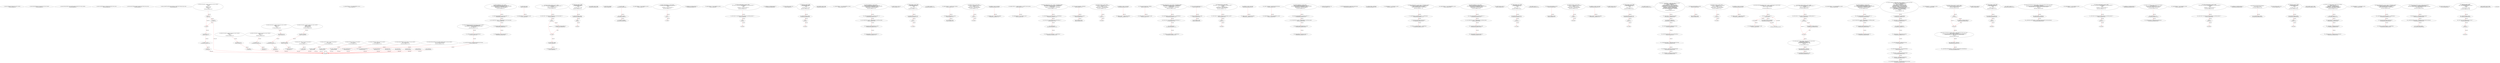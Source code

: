 digraph  {
13 [label="2_ function totalSupply() external view returns (uint256);\n13-function_definition-3-3", method="totalSupply()", type_label=function_definition];
21 [label="3_ function balanceOf(address who) external view returns (uint256);\n21-function_definition-4-4", method="balanceOf(address who)", type_label=function_definition];
33 [label="4_ function allowance(address owner, address spender) external view returns (uint256);\n33-function_definition-5-5", method="allowance(address owner,address spender)", type_label=function_definition];
49 [label="5_ function transfer(address to, uint256 value) external returns (bool);\n49-function_definition-6-6", method="transfer(address to,uint256 value)", type_label=function_definition];
64 [label="6_ function approve(address spender, uint256 value) external returns (bool);\n64-function_definition-7-7", method="approve(address spender,uint256 value)", type_label=function_definition];
79 [label="7_ function transferFrom(address from, address to, uint256 value) external returns (bool);\n79-function_definition-8-8", method="transferFrom(address from,address to,uint256 value)", type_label=function_definition];
129 [label="12_ function mul(uint256 a, uint256 b) internal pure returns (uint256) {\n    if (a == 0) {\n      return 0;\n    }\n    uint256 c = a * b;\n    assert(c / a == b);\n    return c;\n  }\n129-function_definition-13-20", method="mul(uint256 a,uint256 b)", type_label=function_definition];
146 [label="13_ if_a == 0\n146-if-14-16", method="mul(uint256 a,uint256 b)", type_label=if];
2595 [label="13_ end_if", method="mul(uint256 a,uint256 b)", type_label=end_if];
151 [label="14_ return 0;\n151-return-15-15", method="mul(uint256 a,uint256 b)", type_label=return];
153 [label="16_ uint256 c = a * b;\n153-new_variable-17-17", method="mul(uint256 a,uint256 b)", type_label=new_variable];
161 [label="17_ assert(c / a == b);\n161-expression_statement-18-18", method="mul(uint256 a,uint256 b)", type_label=expression_statement];
170 [label="18_ return c;\n170-return-19-19", method="mul(uint256 a,uint256 b)", type_label=return];
172 [label="20_ function div(uint256 a, uint256 b) internal pure returns (uint256) {\n    uint256 c = a / b;\n    return c;\n  }\n172-function_definition-21-24", method="div(uint256 a,uint256 b)", type_label=function_definition];
189 [label="21_ uint256 c = a / b;\n189-new_variable-22-22", method="div(uint256 a,uint256 b)", type_label=new_variable];
197 [label="22_ return c;\n197-return-23-23", method="div(uint256 a,uint256 b)", type_label=return];
199 [label="24_ function sub(uint256 a, uint256 b) internal pure returns (uint256) {\n    assert(b <= a);\n    return a - b;\n  }\n199-function_definition-25-28", method="sub(uint256 a,uint256 b)", type_label=function_definition];
216 [label="25_ assert(b <= a);\n216-expression_statement-26-26", method="sub(uint256 a,uint256 b)", type_label=expression_statement];
223 [label="26_ return a - b;\n223-return-27-27", method="sub(uint256 a,uint256 b)", type_label=return];
227 [label="28_ function add(uint256 a, uint256 b) internal pure returns (uint256) {\n    uint256 c = a + b;\n    assert(c >= a);\n    return c;\n  }\n227-function_definition-29-33", method="add(uint256 a,uint256 b)", type_label=function_definition];
244 [label="29_ uint256 c = a + b;\n244-new_variable-30-30", method="add(uint256 a,uint256 b)", type_label=new_variable];
252 [label="30_ assert(c >= a);\n252-expression_statement-31-31", method="add(uint256 a,uint256 b)", type_label=expression_statement];
259 [label="31_ return c;\n259-return-32-32", method="add(uint256 a,uint256 b)", type_label=return];
261 [label="33_ function ceil(uint256 a, uint256 m) internal pure returns (uint256) {\n    uint256 c = add(a,m);\n    uint256 d = sub(c,1);\n    return mul(div(d,m),m);\n  }\n261-function_definition-34-38", method="ceil(uint256 a,uint256 m)", type_label=function_definition];
278 [label="34_ uint256 c = add(a,m);\n278-new_variable-35-35", method="ceil(uint256 a,uint256 m)", type_label=new_variable];
289 [label="35_ uint256 d = sub(c,1);\n289-new_variable-36-36", method="ceil(uint256 a,uint256 m)", type_label=new_variable];
300 [label="36_ return mul(div(d,m),m);\n300-return-37-37", method="ceil(uint256 a,uint256 m)", type_label=return];
318 [label="40_ mapping(address => uint) redeemableEther_re_ent11;\n318-new_variable-41-41", method="", type_label=new_variable];
324 [label="41_ function claimReward_re_ent11() public {        \n        require(redeemableEther_re_ent11[msg.sender] > 0);\n        uint transferValue_re_ent11 = redeemableEther_re_ent11[msg.sender];\n        msg.sender.transfer(transferValue_re_ent11);    \n        redeemableEther_re_ent11[msg.sender] = 0;\n    }\n324-function_definition-42-47", method="claimReward_re_ent11()", type_label=function_definition];
328 [label="42_ require(redeemableEther_re_ent11[msg.sender] > 0);\n328-expression_statement-43-43", method="claimReward_re_ent11()", type_label=expression_statement];
339 [label="43_ uint transferValue_re_ent11 = redeemableEther_re_ent11[msg.sender];\n339-new_variable-44-44", method="claimReward_re_ent11()", type_label=new_variable];
349 [label="44_ msg.sender.transfer(transferValue_re_ent11);\n349-expression_statement-45-45", method="claimReward_re_ent11()", type_label=expression_statement];
358 [label="45_ redeemableEther_re_ent11[msg.sender] = 0;\n358-expression_statement-46-46", method="claimReward_re_ent11()", type_label=expression_statement];
366 [label="47_ string private _name;\n366-new_variable-48-48", method="", type_label=new_variable];
371 [label="48_ mapping(address => uint) balances_re_ent1;\n371-new_variable-49-49", method="", type_label=new_variable];
377 [label="49_ function withdraw_balances_re_ent1 () public {\n       (bool success,) =msg.sender.call.value(balances_re_ent1[msg.sender ])(\"\");\n       if (success)\n          balances_re_ent1[msg.sender] = 0;\n      }\n377-function_definition-50-54", method="withdraw_balances_re_ent1()", type_label=function_definition];
381 [label="50_ (bool success,) =msg.sender.call.value(balances_re_ent1[msg.sender ])(\"\");\n381-new_variable-51-51", method="withdraw_balances_re_ent1()", type_label=new_variable];
405 [label="51_ if\n405-if-52-53", method="withdraw_balances_re_ent1()", type_label=if];
2854 [label="51_ end_if", method="withdraw_balances_re_ent1()", type_label=end_if];
407 [label="52_ balances_re_ent1[msg.sender] = 0;\n407-expression_statement-53-53", method="withdraw_balances_re_ent1()", type_label=expression_statement];
415 [label="54_ string private _symbol;\n415-new_variable-55-55", method="", type_label=new_variable];
420 [label="55_ bool not_called_re_ent41 = true;\n420-new_variable-56-56", method="", type_label=new_variable];
426 [label="56_ function bug_re_ent41() public{\n        require(not_called_re_ent41);\n        if( ! (msg.sender.send(1 ether) ) ){\n            revert();\n        }\n        not_called_re_ent41 = false;\n    }\n426-function_definition-57-63", method="bug_re_ent41()", type_label=function_definition];
430 [label="57_ require(not_called_re_ent41);\n430-expression_statement-58-58", method="bug_re_ent41()", type_label=expression_statement];
435 [label="58_ if\n435-if-59-61", method="bug_re_ent41()", type_label=if];
2884 [label="58_ end_if", method="bug_re_ent41()", type_label=end_if];
450 [label="61_ not_called_re_ent41 = false;\n450-expression_statement-62-62", method="bug_re_ent41()", type_label=expression_statement];
455 [label="63_ uint8 private _decimals;\n455-new_variable-64-64", method="", type_label=new_variable];
474 [label="65_ _name = name;\n474-expression_statement-66-66", method="", type_label=expression_statement];
478 [label="66_ _symbol = symbol;\n478-expression_statement-67-67", method="", type_label=expression_statement];
482 [label="67_ _decimals = decimals;\n482-expression_statement-68-68", method="", type_label=expression_statement];
486 [label="69_ mapping(address => uint) userBalance_re_ent19;\n486-new_variable-70-70", method="", type_label=new_variable];
492 [label="70_ function withdrawBalance_re_ent19() public{\n        if( ! (msg.sender.send(userBalance_re_ent19[msg.sender]) ) ){\n            revert();\n        }\n        userBalance_re_ent19[msg.sender] = 0;\n    }\n492-function_definition-71-76", method="withdrawBalance_re_ent19()", type_label=function_definition];
496 [label="71_ if\n496-if-72-74", method="withdrawBalance_re_ent19()", type_label=if];
2945 [label="71_ end_if", method="withdrawBalance_re_ent19()", type_label=end_if];
514 [label="74_ userBalance_re_ent19[msg.sender] = 0;\n514-expression_statement-75-75", method="withdrawBalance_re_ent19()", type_label=expression_statement];
522 [label="76_ function name() public view returns(string memory) {\n    return _name;\n  }\n522-function_definition-77-79", method="name()", type_label=function_definition];
531 [label="77_ return _name;\n531-return-78-78", method="name()", type_label=return];
533 [label="79_ mapping(address => uint) userBalance_re_ent26;\n533-new_variable-80-80", method="", type_label=new_variable];
539 [label="80_ function withdrawBalance_re_ent26() public{\n        (bool success,)= msg.sender.call.value(userBalance_re_ent26[msg.sender])(\"\");\n        if( ! success ){\n            revert();\n        }\n        userBalance_re_ent26[msg.sender] = 0;\n    }\n539-function_definition-81-87", method="withdrawBalance_re_ent26()", type_label=function_definition];
543 [label="81_ (bool success,)= msg.sender.call.value(userBalance_re_ent26[msg.sender])(\"\");\n543-new_variable-82-82", method="withdrawBalance_re_ent26()", type_label=new_variable];
567 [label="82_ if\n567-if-83-85", method="withdrawBalance_re_ent26()", type_label=if];
3016 [label="82_ end_if", method="withdrawBalance_re_ent26()", type_label=end_if];
573 [label="85_ userBalance_re_ent26[msg.sender] = 0;\n573-expression_statement-86-86", method="withdrawBalance_re_ent26()", type_label=expression_statement];
581 [label="87_ function symbol() public view returns(string memory) {\n    return _symbol;\n  }\n581-function_definition-88-90", method="symbol()", type_label=function_definition];
590 [label="88_ return _symbol;\n590-return-89-89", method="symbol()", type_label=return];
592 [label="90_ bool not_called_re_ent20 = true;\n592-new_variable-91-91", method="", type_label=new_variable];
598 [label="91_ function bug_re_ent20() public{\n        require(not_called_re_ent20);\n        if( ! (msg.sender.send(1 ether) ) ){\n            revert();\n        }\n        not_called_re_ent20 = false;\n    }\n598-function_definition-92-98", method="bug_re_ent20()", type_label=function_definition];
602 [label="92_ require(not_called_re_ent20);\n602-expression_statement-93-93", method="bug_re_ent20()", type_label=expression_statement];
607 [label="93_ if\n607-if-94-96", method="bug_re_ent20()", type_label=if];
3056 [label="93_ end_if", method="bug_re_ent20()", type_label=end_if];
622 [label="96_ not_called_re_ent20 = false;\n622-expression_statement-97-97", method="bug_re_ent20()", type_label=expression_statement];
627 [label="98_ function decimals() public view returns(uint8) {\n    return _decimals;\n  }\n627-function_definition-99-101", method="decimals()", type_label=function_definition];
636 [label="99_ return _decimals;\n636-return-100-100", method="decimals()", type_label=return];
638 [label="101_ mapping(address => uint) redeemableEther_re_ent32;\n638-new_variable-102-102", method="", type_label=new_variable];
644 [label="102_ function claimReward_re_ent32() public {        \n        require(redeemableEther_re_ent32[msg.sender] > 0);\n        uint transferValue_re_ent32 = redeemableEther_re_ent32[msg.sender];\n        msg.sender.transfer(transferValue_re_ent32);    \n        redeemableEther_re_ent32[msg.sender] = 0;\n    }\n644-function_definition-103-108", method="claimReward_re_ent32()", type_label=function_definition];
648 [label="103_ require(redeemableEther_re_ent32[msg.sender] > 0);\n648-expression_statement-104-104", method="claimReward_re_ent32()", type_label=expression_statement];
659 [label="104_ uint transferValue_re_ent32 = redeemableEther_re_ent32[msg.sender];\n659-new_variable-105-105", method="claimReward_re_ent32()", type_label=new_variable];
669 [label="105_ msg.sender.transfer(transferValue_re_ent32);\n669-expression_statement-106-106", method="claimReward_re_ent32()", type_label=expression_statement];
678 [label="106_ redeemableEther_re_ent32[msg.sender] = 0;\n678-expression_statement-107-107", method="claimReward_re_ent32()", type_label=expression_statement];
697 [label="111_ uint256 counter_re_ent42 =0;\n697-new_variable-112-112", method="", type_label=new_variable];
702 [label="112_ function callme_re_ent42() public{\n        require(counter_re_ent42<=5);\n	if( ! (msg.sender.send(10 ether) ) ){\n            revert();\n        }\n        counter_re_ent42 += 1;\n    }\n702-function_definition-113-119", method="callme_re_ent42()", type_label=function_definition];
706 [label="113_ require(counter_re_ent42<=5);\n706-expression_statement-114-114", method="callme_re_ent42()", type_label=expression_statement];
713 [label="114_ if\n713-if-115-117", method="callme_re_ent42()", type_label=if];
3162 [label="114_ end_if", method="callme_re_ent42()", type_label=end_if];
728 [label="117_ counter_re_ent42 += 1;\n728-expression_statement-118-118", method="callme_re_ent42()", type_label=expression_statement];
732 [label="119_ mapping (address => uint256) private _balances;\n732-new_variable-120-120", method="", type_label=new_variable];
739 [label="120_ address payable lastPlayer_re_ent2;\n739-new_variable-121-121", method="", type_label=new_variable];
743 [label="121_ uint jackpot_re_ent2;\n743-new_variable-122-122", method="", type_label=new_variable];
747 [label="122_ function buyTicket_re_ent2() public{\n	    if (!(lastPlayer_re_ent2.send(jackpot_re_ent2)))\n        revert();\n      lastPlayer_re_ent2 = msg.sender;\n      jackpot_re_ent2    = address(this).balance;\n    }\n747-function_definition-123-128", method="buyTicket_re_ent2()", type_label=function_definition];
751 [label="123_ if\n751-if-124-125", method="buyTicket_re_ent2()", type_label=if];
3200 [label="123_ end_if", method="buyTicket_re_ent2()", type_label=end_if];
762 [label="125_ lastPlayer_re_ent2 = msg.sender;\n762-expression_statement-126-126", method="buyTicket_re_ent2()", type_label=expression_statement];
768 [label="126_ jackpot_re_ent2    = address(this).balance;\n768-expression_statement-127-127", method="buyTicket_re_ent2()", type_label=expression_statement];
776 [label="128_ mapping (address => mapping (address => uint256)) private _allowed;\n776-new_variable-129-129", method="", type_label=new_variable];
785 [label="129_ mapping(address => uint) balances_re_ent17;\n785-new_variable-130-130", method="", type_label=new_variable];
791 [label="130_ function withdrawFunds_re_ent17 (uint256 _weiToWithdraw) public {\n        require(balances_re_ent17[msg.sender] >= _weiToWithdraw);\n        (bool success,)=msg.sender.call.value(_weiToWithdraw)(\"\");\n        require(success);   \n        balances_re_ent17[msg.sender] -= _weiToWithdraw;\n    }\n791-function_definition-131-136", method="withdrawFunds_re_ent17(uint256 _weiToWithdraw)", type_label=function_definition];
799 [label="131_ require(balances_re_ent17[msg.sender] >= _weiToWithdraw);\n799-expression_statement-132-132", method="withdrawFunds_re_ent17(uint256 _weiToWithdraw)", type_label=expression_statement];
810 [label="132_ (bool success,)=msg.sender.call.value(_weiToWithdraw)(\"\");\n810-new_variable-133-133", method="withdrawFunds_re_ent17(uint256 _weiToWithdraw)", type_label=new_variable];
830 [label="133_ require(success);\n830-expression_statement-134-134", method="withdrawFunds_re_ent17(uint256 _weiToWithdraw)", type_label=expression_statement];
835 [label="134_ balances_re_ent17[msg.sender] -= _weiToWithdraw;\n835-expression_statement-135-135", method="withdrawFunds_re_ent17(uint256 _weiToWithdraw)", type_label=expression_statement];
843 [label="136_ string constant tokenName = \"BIGBOMB\";\n843-new_variable-137-137", method="", type_label=new_variable];
849 [label="137_ address payable lastPlayer_re_ent37;\n849-new_variable-138-138", method="", type_label=new_variable];
853 [label="138_ uint jackpot_re_ent37;\n853-new_variable-139-139", method="", type_label=new_variable];
857 [label="139_ function buyTicket_re_ent37() public{\n	    if (!(lastPlayer_re_ent37.send(jackpot_re_ent37)))\n        revert();\n      lastPlayer_re_ent37 = msg.sender;\n      jackpot_re_ent37    = address(this).balance;\n    }\n857-function_definition-140-145", method="buyTicket_re_ent37()", type_label=function_definition];
861 [label="140_ if\n861-if-141-142", method="buyTicket_re_ent37()", type_label=if];
3310 [label="140_ end_if", method="buyTicket_re_ent37()", type_label=end_if];
872 [label="142_ lastPlayer_re_ent37 = msg.sender;\n872-expression_statement-143-143", method="buyTicket_re_ent37()", type_label=expression_statement];
878 [label="143_ jackpot_re_ent37    = address(this).balance;\n878-expression_statement-144-144", method="buyTicket_re_ent37()", type_label=expression_statement];
886 [label="145_ string constant tokenSymbol = \"BBOMB\";\n886-new_variable-146-146", method="", type_label=new_variable];
892 [label="146_ mapping(address => uint) balances_re_ent3;\n892-new_variable-147-147", method="", type_label=new_variable];
898 [label="147_ function withdrawFunds_re_ent3 (uint256 _weiToWithdraw) public {\n        require(balances_re_ent3[msg.sender] >= _weiToWithdraw);\n	(bool success,)= msg.sender.call.value(_weiToWithdraw)(\"\");\n        require(success);   \n        balances_re_ent3[msg.sender] -= _weiToWithdraw;\n    }\n898-function_definition-148-153", method="withdrawFunds_re_ent3(uint256 _weiToWithdraw)", type_label=function_definition];
906 [label="148_ require(balances_re_ent3[msg.sender] >= _weiToWithdraw);\n906-expression_statement-149-149", method="withdrawFunds_re_ent3(uint256 _weiToWithdraw)", type_label=expression_statement];
917 [label="149_ (bool success,)= msg.sender.call.value(_weiToWithdraw)(\"\");\n917-new_variable-150-150", method="withdrawFunds_re_ent3(uint256 _weiToWithdraw)", type_label=new_variable];
937 [label="150_ require(success);\n937-expression_statement-151-151", method="withdrawFunds_re_ent3(uint256 _weiToWithdraw)", type_label=expression_statement];
942 [label="151_ balances_re_ent3[msg.sender] -= _weiToWithdraw;\n942-expression_statement-152-152", method="withdrawFunds_re_ent3(uint256 _weiToWithdraw)", type_label=expression_statement];
950 [label="153_ uint8  constant tokenDecimals = 18;\n950-new_variable-154-154", method="", type_label=new_variable];
955 [label="154_ address payable lastPlayer_re_ent9;\n955-new_variable-155-155", method="", type_label=new_variable];
959 [label="155_ uint jackpot_re_ent9;\n959-new_variable-156-156", method="", type_label=new_variable];
963 [label="156_ function buyTicket_re_ent9() public{\n	    (bool success,) = lastPlayer_re_ent9.call.value(jackpot_re_ent9)(\"\");\n	    if (!success)\n	        revert();\n      lastPlayer_re_ent9 = msg.sender;\n      jackpot_re_ent9    = address(this).balance;\n    }\n963-function_definition-157-163", method="buyTicket_re_ent9()", type_label=function_definition];
967 [label="157_ (bool success,) = lastPlayer_re_ent9.call.value(jackpot_re_ent9)(\"\");\n967-new_variable-158-158", method="buyTicket_re_ent9()", type_label=new_variable];
985 [label="158_ if\n985-if-159-160", method="buyTicket_re_ent9()", type_label=if];
3434 [label="158_ end_if", method="buyTicket_re_ent9()", type_label=end_if];
990 [label="160_ lastPlayer_re_ent9 = msg.sender;\n990-expression_statement-161-161", method="buyTicket_re_ent9()", type_label=expression_statement];
996 [label="161_ jackpot_re_ent9    = address(this).balance;\n996-expression_statement-162-162", method="buyTicket_re_ent9()", type_label=expression_statement];
1004 [label="163_ uint256 _totalSupply = 800000000000000000000000;\n1004-new_variable-164-164", method="", type_label=new_variable];
1009 [label="164_ mapping(address => uint) redeemableEther_re_ent25;\n1009-new_variable-165-165", method="", type_label=new_variable];
1015 [label="165_ function claimReward_re_ent25() public {        \n        require(redeemableEther_re_ent25[msg.sender] > 0);\n        uint transferValue_re_ent25 = redeemableEther_re_ent25[msg.sender];\n        msg.sender.transfer(transferValue_re_ent25);    \n        redeemableEther_re_ent25[msg.sender] = 0;\n    }\n1015-function_definition-166-171", method="claimReward_re_ent25()", type_label=function_definition];
1019 [label="166_ require(redeemableEther_re_ent25[msg.sender] > 0);\n1019-expression_statement-167-167", method="claimReward_re_ent25()", type_label=expression_statement];
1030 [label="167_ uint transferValue_re_ent25 = redeemableEther_re_ent25[msg.sender];\n1030-new_variable-168-168", method="claimReward_re_ent25()", type_label=new_variable];
1040 [label="168_ msg.sender.transfer(transferValue_re_ent25);\n1040-expression_statement-169-169", method="claimReward_re_ent25()", type_label=expression_statement];
1049 [label="169_ redeemableEther_re_ent25[msg.sender] = 0;\n1049-expression_statement-170-170", method="claimReward_re_ent25()", type_label=expression_statement];
1057 [label="171_ uint256 public basePercent = 100;\n1057-new_variable-172-172", method="", type_label=new_variable];
1064 [label="172_ ERC20Detailed(tokenName, tokenSymbol, tokenDecimals)\n1064-expression_statement-173-173", method="", type_label=expression_statement];
1073 [label="173_ _mint(msg.sender, _totalSupply);\n1073-expression_statement-174-174", method="", type_label=expression_statement];
1082 [label="175_ mapping(address => uint) balances_re_ent38;\n1082-new_variable-176-176", method="", type_label=new_variable];
1088 [label="176_ function withdrawFunds_re_ent38 (uint256 _weiToWithdraw) public {\n        require(balances_re_ent38[msg.sender] >= _weiToWithdraw);\n        require(msg.sender.send(_weiToWithdraw));   \n        balances_re_ent38[msg.sender] -= _weiToWithdraw;\n    }\n1088-function_definition-177-181", method="withdrawFunds_re_ent38(uint256 _weiToWithdraw)", type_label=function_definition];
1096 [label="177_ require(balances_re_ent38[msg.sender] >= _weiToWithdraw);\n1096-expression_statement-178-178", method="withdrawFunds_re_ent38(uint256 _weiToWithdraw)", type_label=expression_statement];
1107 [label="178_ require(msg.sender.send(_weiToWithdraw));\n1107-expression_statement-179-179", method="withdrawFunds_re_ent38(uint256 _weiToWithdraw)", type_label=expression_statement];
1119 [label="179_ balances_re_ent38[msg.sender] -= _weiToWithdraw;\n1119-expression_statement-180-180", method="withdrawFunds_re_ent38(uint256 _weiToWithdraw)", type_label=expression_statement];
1127 [label="181_ function totalSupply() public view returns (uint256) {\n    return _totalSupply;\n  }\n1127-function_definition-182-184", method="totalSupply()", type_label=function_definition];
1136 [label="182_ return _totalSupply;\n1136-return-183-183", method="totalSupply()", type_label=return];
1138 [label="184_ mapping(address => uint) redeemableEther_re_ent4;\n1138-new_variable-185-185", method="", type_label=new_variable];
1144 [label="185_ function claimReward_re_ent4() public {        \n        require(redeemableEther_re_ent4[msg.sender] > 0);\n        uint transferValue_re_ent4 = redeemableEther_re_ent4[msg.sender];\n        msg.sender.transfer(transferValue_re_ent4);    \n        redeemableEther_re_ent4[msg.sender] = 0;\n    }\n1144-function_definition-186-191", method="claimReward_re_ent4()", type_label=function_definition];
1148 [label="186_ require(redeemableEther_re_ent4[msg.sender] > 0);\n1148-expression_statement-187-187", method="claimReward_re_ent4()", type_label=expression_statement];
1159 [label="187_ uint transferValue_re_ent4 = redeemableEther_re_ent4[msg.sender];\n1159-new_variable-188-188", method="claimReward_re_ent4()", type_label=new_variable];
1169 [label="188_ msg.sender.transfer(transferValue_re_ent4);\n1169-expression_statement-189-189", method="claimReward_re_ent4()", type_label=expression_statement];
1178 [label="189_ redeemableEther_re_ent4[msg.sender] = 0;\n1178-expression_statement-190-190", method="claimReward_re_ent4()", type_label=expression_statement];
1186 [label="191_ function balanceOf(address owner) public view returns (uint256) {\n    return _balances[owner];\n  }\n1186-function_definition-192-194", method="balanceOf(address owner)", type_label=function_definition];
1199 [label="192_ return _balances[owner];\n1199-return-193-193", method="balanceOf(address owner)", type_label=return];
1203 [label="194_ uint256 counter_re_ent7 =0;\n1203-new_variable-195-195", method="", type_label=new_variable];
1208 [label="195_ function callme_re_ent7() public{\n        require(counter_re_ent7<=5);\n	if( ! (msg.sender.send(10 ether) ) ){\n            revert();\n        }\n        counter_re_ent7 += 1;\n    }\n1208-function_definition-196-202", method="callme_re_ent7()", type_label=function_definition];
1212 [label="196_ require(counter_re_ent7<=5);\n1212-expression_statement-197-197", method="callme_re_ent7()", type_label=expression_statement];
1219 [label="197_ if\n1219-if-198-200", method="callme_re_ent7()", type_label=if];
3668 [label="197_ end_if", method="callme_re_ent7()", type_label=end_if];
1234 [label="200_ counter_re_ent7 += 1;\n1234-expression_statement-201-201", method="callme_re_ent7()", type_label=expression_statement];
1238 [label="202_ function allowance(address owner, address spender) public view returns (uint256) {\n    return _allowed[owner][spender];\n  }\n1238-function_definition-203-205", method="allowance(address owner,address spender)", type_label=function_definition];
1255 [label="203_ return _allowed[owner][spender];\n1255-return-204-204", method="allowance(address owner,address spender)", type_label=return];
1261 [label="205_ address payable lastPlayer_re_ent23;\n1261-new_variable-206-206", method="", type_label=new_variable];
1265 [label="206_ uint jackpot_re_ent23;\n1265-new_variable-207-207", method="", type_label=new_variable];
1269 [label="207_ function buyTicket_re_ent23() public{\n	    if (!(lastPlayer_re_ent23.send(jackpot_re_ent23)))\n        revert();\n      lastPlayer_re_ent23 = msg.sender;\n      jackpot_re_ent23    = address(this).balance;\n    }\n1269-function_definition-208-213", method="buyTicket_re_ent23()", type_label=function_definition];
1273 [label="208_ if\n1273-if-209-210", method="buyTicket_re_ent23()", type_label=if];
3722 [label="208_ end_if", method="buyTicket_re_ent23()", type_label=end_if];
1284 [label="210_ lastPlayer_re_ent23 = msg.sender;\n1284-expression_statement-211-211", method="buyTicket_re_ent23()", type_label=expression_statement];
1290 [label="211_ jackpot_re_ent23    = address(this).balance;\n1290-expression_statement-212-212", method="buyTicket_re_ent23()", type_label=expression_statement];
1298 [label="213_ function findfourPercent(uint256 value) public view returns (uint256)  {\n    uint256 roundValue = value.ceil(basePercent);\n    uint256 fourPercent = roundValue.mul(basePercent).div(2500);\n    return fourPercent;\n  }\n1298-function_definition-214-218", method="findfourPercent(uint256 value)", type_label=function_definition];
1311 [label="214_ uint256 roundValue = value.ceil(basePercent);\n1311-new_variable-215-215", method="findfourPercent(uint256 value)", type_label=new_variable];
1322 [label="215_ uint256 fourPercent = roundValue.mul(basePercent).div(2500);\n1322-new_variable-216-216", method="findfourPercent(uint256 value)", type_label=new_variable];
1338 [label="216_ return fourPercent;\n1338-return-217-217", method="findfourPercent(uint256 value)", type_label=return];
1340 [label="218_ uint256 counter_re_ent14 =0;\n1340-new_variable-219-219", method="", type_label=new_variable];
1345 [label="219_ function callme_re_ent14() public{\n        require(counter_re_ent14<=5);\n	if( ! (msg.sender.send(10 ether) ) ){\n            revert();\n        }\n        counter_re_ent14 += 1;\n    }\n1345-function_definition-220-226", method="callme_re_ent14()", type_label=function_definition];
1349 [label="220_ require(counter_re_ent14<=5);\n1349-expression_statement-221-221", method="callme_re_ent14()", type_label=expression_statement];
1356 [label="221_ if\n1356-if-222-224", method="callme_re_ent14()", type_label=if];
3805 [label="221_ end_if", method="callme_re_ent14()", type_label=end_if];
1371 [label="224_ counter_re_ent14 += 1;\n1371-expression_statement-225-225", method="callme_re_ent14()", type_label=expression_statement];
1375 [label="226_ function transfer(address to, uint256 value) public returns (bool) {\n    require(value <= _balances[msg.sender]);\n    require(to != address(0));\n    uint256 tokensToBurn = findfourPercent(value);\n    uint256 tokensToTransfer = value.sub(tokensToBurn);\n    _balances[msg.sender] = _balances[msg.sender].sub(value);\n    _balances[to] = _balances[to].add(tokensToTransfer);\n    _totalSupply = _totalSupply.sub(tokensToBurn);\n    emit Transfer(msg.sender, to, tokensToTransfer);\n    emit Transfer(msg.sender, address(0), tokensToBurn);\n    return true;\n  }\n1375-function_definition-227-238", method="transfer(address to,uint256 value)", type_label=function_definition];
1391 [label="227_ require(value <= _balances[msg.sender]);\n1391-expression_statement-228-228", method="transfer(address to,uint256 value)", type_label=expression_statement];
1402 [label="228_ require(to != address(0));\n1402-expression_statement-229-229", method="transfer(address to,uint256 value)", type_label=expression_statement];
1411 [label="229_ uint256 tokensToBurn = findfourPercent(value);\n1411-new_variable-230-230", method="transfer(address to,uint256 value)", type_label=new_variable];
1420 [label="230_ uint256 tokensToTransfer = value.sub(tokensToBurn);\n1420-new_variable-231-231", method="transfer(address to,uint256 value)", type_label=new_variable];
1431 [label="231_ _balances[msg.sender] = _balances[msg.sender].sub(value);\n1431-expression_statement-232-232", method="transfer(address to,uint256 value)", type_label=expression_statement];
1448 [label="232_ _balances[to] = _balances[to].add(tokensToTransfer);\n1448-expression_statement-233-233", method="transfer(address to,uint256 value)", type_label=expression_statement];
1461 [label="233_ _totalSupply = _totalSupply.sub(tokensToBurn);\n1461-expression_statement-234-234", method="transfer(address to,uint256 value)", type_label=expression_statement];
1492 [label="236_ return true;\n1492-return-237-237", method="transfer(address to,uint256 value)", type_label=return];
1495 [label="238_ address payable lastPlayer_re_ent30;\n1495-new_variable-239-239", method="", type_label=new_variable];
1499 [label="239_ uint jackpot_re_ent30;\n1499-new_variable-240-240", method="", type_label=new_variable];
1503 [label="240_ function buyTicket_re_ent30() public{\n	    if (!(lastPlayer_re_ent30.send(jackpot_re_ent30)))\n        revert();\n      lastPlayer_re_ent30 = msg.sender;\n      jackpot_re_ent30    = address(this).balance;\n    }\n1503-function_definition-241-246", method="buyTicket_re_ent30()", type_label=function_definition];
1507 [label="241_ if\n1507-if-242-243", method="buyTicket_re_ent30()", type_label=if];
3956 [label="241_ end_if", method="buyTicket_re_ent30()", type_label=end_if];
1518 [label="243_ lastPlayer_re_ent30 = msg.sender;\n1518-expression_statement-244-244", method="buyTicket_re_ent30()", type_label=expression_statement];
1524 [label="244_ jackpot_re_ent30    = address(this).balance;\n1524-expression_statement-245-245", method="buyTicket_re_ent30()", type_label=expression_statement];
1532 [label="246_ function multiTransfer(address[] memory receivers, uint256[] memory amounts) public {\n    for (uint256 i = 0; i < receivers.length; i++) {\n      transfer(receivers[i], amounts[i]);\n    }\n  }\n1532-function_definition-247-251", method="multiTransfer(address[] memory receivers,uint256[] memory amounts)", type_label=function_definition];
1546 [label="247_ for(i < receivers.length;;i++)\n1546-for-248-250", method="multiTransfer(address[] memory receivers,uint256[] memory amounts)", type_label=for];
3995 [label="247_ end_loop", method="multiTransfer(address[] memory receivers,uint256[] memory amounts)", type_label=end_loop];
1559 [label="247_ i++\n1559-expression_statement-248-248", method="multiTransfer(address[] memory receivers,uint256[] memory amounts)", type_label=expression_statement];
1562 [label="248_ transfer(receivers[i], amounts[i]);\n1562-expression_statement-249-249", method="multiTransfer(address[] memory receivers,uint256[] memory amounts)", type_label=expression_statement];
1573 [label="251_ mapping(address => uint) balances_re_ent8;\n1573-new_variable-252-252", method="", type_label=new_variable];
1579 [label="252_ function withdraw_balances_re_ent8 () public {\n       (bool success,) = msg.sender.call.value(balances_re_ent8[msg.sender ])(\"\");\n       if (success)\n          balances_re_ent8[msg.sender] = 0;\n      }\n1579-function_definition-253-257", method="withdraw_balances_re_ent8()", type_label=function_definition];
1583 [label="253_ (bool success,) = msg.sender.call.value(balances_re_ent8[msg.sender ])(\"\");\n1583-new_variable-254-254", method="withdraw_balances_re_ent8()", type_label=new_variable];
1607 [label="254_ if\n1607-if-255-256", method="withdraw_balances_re_ent8()", type_label=if];
4056 [label="254_ end_if", method="withdraw_balances_re_ent8()", type_label=end_if];
1609 [label="255_ balances_re_ent8[msg.sender] = 0;\n1609-expression_statement-256-256", method="withdraw_balances_re_ent8()", type_label=expression_statement];
1617 [label="257_ function approve(address spender, uint256 value) public returns (bool) {\n    require(spender != address(0));\n    _allowed[msg.sender][spender] = value;\n    emit Approval(msg.sender, spender, value);\n    return true;\n  }\n1617-function_definition-258-263", method="approve(address spender,uint256 value)", type_label=function_definition];
1633 [label="258_ require(spender != address(0));\n1633-expression_statement-259-259", method="approve(address spender,uint256 value)", type_label=expression_statement];
1642 [label="259_ _allowed[msg.sender][spender] = value;\n1642-expression_statement-260-260", method="approve(address spender,uint256 value)", type_label=expression_statement];
1662 [label="261_ return true;\n1662-return-262-262", method="approve(address spender,uint256 value)", type_label=return];
1665 [label="263_ mapping(address => uint) redeemableEther_re_ent39;\n1665-new_variable-264-264", method="", type_label=new_variable];
1671 [label="264_ function claimReward_re_ent39() public {        \n        require(redeemableEther_re_ent39[msg.sender] > 0);\n        uint transferValue_re_ent39 = redeemableEther_re_ent39[msg.sender];\n        msg.sender.transfer(transferValue_re_ent39);    \n        redeemableEther_re_ent39[msg.sender] = 0;\n    }\n1671-function_definition-265-270", method="claimReward_re_ent39()", type_label=function_definition];
1675 [label="265_ require(redeemableEther_re_ent39[msg.sender] > 0);\n1675-expression_statement-266-266", method="claimReward_re_ent39()", type_label=expression_statement];
1686 [label="266_ uint transferValue_re_ent39 = redeemableEther_re_ent39[msg.sender];\n1686-new_variable-267-267", method="claimReward_re_ent39()", type_label=new_variable];
1696 [label="267_ msg.sender.transfer(transferValue_re_ent39);\n1696-expression_statement-268-268", method="claimReward_re_ent39()", type_label=expression_statement];
1705 [label="268_ redeemableEther_re_ent39[msg.sender] = 0;\n1705-expression_statement-269-269", method="claimReward_re_ent39()", type_label=expression_statement];
1713 [label="270_ function transferFrom(address from, address to, uint256 value) public returns (bool) {\n    require(value <= _balances[from]);\n    require(value <= _allowed[from][msg.sender]);\n    require(to != address(0));\n    _balances[from] = _balances[from].sub(value);\n    uint256 tokensToBurn = findfourPercent(value);\n    uint256 tokensToTransfer = value.sub(tokensToBurn);\n    _balances[to] = _balances[to].add(tokensToTransfer);\n    _totalSupply = _totalSupply.sub(tokensToBurn);\n    _allowed[from][msg.sender] = _allowed[from][msg.sender].sub(value);\n    emit Transfer(from, to, tokensToTransfer);\n    emit Transfer(from, address(0), tokensToBurn);\n    return true;\n  }\n1713-function_definition-271-284", method="transferFrom(address from,address to,uint256 value)", type_label=function_definition];
1733 [label="271_ require(value <= _balances[from]);\n1733-expression_statement-272-272", method="transferFrom(address from,address to,uint256 value)", type_label=expression_statement];
1742 [label="272_ require(value <= _allowed[from][msg.sender]);\n1742-expression_statement-273-273", method="transferFrom(address from,address to,uint256 value)", type_label=expression_statement];
1755 [label="273_ require(to != address(0));\n1755-expression_statement-274-274", method="transferFrom(address from,address to,uint256 value)", type_label=expression_statement];
1764 [label="274_ _balances[from] = _balances[from].sub(value);\n1764-expression_statement-275-275", method="transferFrom(address from,address to,uint256 value)", type_label=expression_statement];
1777 [label="275_ uint256 tokensToBurn = findfourPercent(value);\n1777-new_variable-276-276", method="transferFrom(address from,address to,uint256 value)", type_label=new_variable];
1786 [label="276_ uint256 tokensToTransfer = value.sub(tokensToBurn);\n1786-new_variable-277-277", method="transferFrom(address from,address to,uint256 value)", type_label=new_variable];
1797 [label="277_ _balances[to] = _balances[to].add(tokensToTransfer);\n1797-expression_statement-278-278", method="transferFrom(address from,address to,uint256 value)", type_label=expression_statement];
1810 [label="278_ _totalSupply = _totalSupply.sub(tokensToBurn);\n1810-expression_statement-279-279", method="transferFrom(address from,address to,uint256 value)", type_label=expression_statement];
1819 [label="279_ _allowed[from][msg.sender] = _allowed[from][msg.sender].sub(value);\n1819-expression_statement-280-280", method="transferFrom(address from,address to,uint256 value)", type_label=expression_statement];
1858 [label="282_ return true;\n1858-return-283-283", method="transferFrom(address from,address to,uint256 value)", type_label=return];
1861 [label="284_ mapping(address => uint) balances_re_ent36;\n1861-new_variable-285-285", method="", type_label=new_variable];
1867 [label="285_ function withdraw_balances_re_ent36 () public {\n       if (msg.sender.send(balances_re_ent36[msg.sender ]))\n          balances_re_ent36[msg.sender] = 0;\n      }\n1867-function_definition-286-289", method="withdraw_balances_re_ent36()", type_label=function_definition];
1871 [label="286_ if\n1871-if-287-288", method="withdraw_balances_re_ent36()", type_label=if];
4320 [label="286_ end_if", method="withdraw_balances_re_ent36()", type_label=end_if];
1884 [label="287_ balances_re_ent36[msg.sender] = 0;\n1884-expression_statement-288-288", method="withdraw_balances_re_ent36()", type_label=expression_statement];
1892 [label="289_ function increaseAllowance(address spender, uint256 addedValue) public returns (bool) {\n    require(spender != address(0));\n    _allowed[msg.sender][spender] = (_allowed[msg.sender][spender].add(addedValue));\n    emit Approval(msg.sender, spender, _allowed[msg.sender][spender]);\n    return true;\n  }\n1892-function_definition-290-295", method="increaseAllowance(address spender,uint256 addedValue)", type_label=function_definition];
1908 [label="290_ require(spender != address(0));\n1908-expression_statement-291-291", method="increaseAllowance(address spender,uint256 addedValue)", type_label=expression_statement];
1917 [label="291_ _allowed[msg.sender][spender] = (_allowed[msg.sender][spender].add(addedValue));\n1917-expression_statement-292-292", method="increaseAllowance(address spender,uint256 addedValue)", type_label=expression_statement];
1955 [label="293_ return true;\n1955-return-294-294", method="increaseAllowance(address spender,uint256 addedValue)", type_label=return];
1958 [label="295_ uint256 counter_re_ent35 =0;\n1958-new_variable-296-296", method="", type_label=new_variable];
1963 [label="296_ function callme_re_ent35() public{\n        require(counter_re_ent35<=5);\n	if( ! (msg.sender.send(10 ether) ) ){\n            revert();\n        }\n        counter_re_ent35 += 1;\n    }\n1963-function_definition-297-303", method="callme_re_ent35()", type_label=function_definition];
1967 [label="297_ require(counter_re_ent35<=5);\n1967-expression_statement-298-298", method="callme_re_ent35()", type_label=expression_statement];
1974 [label="298_ if\n1974-if-299-301", method="callme_re_ent35()", type_label=if];
4423 [label="298_ end_if", method="callme_re_ent35()", type_label=end_if];
1989 [label="301_ counter_re_ent35 += 1;\n1989-expression_statement-302-302", method="callme_re_ent35()", type_label=expression_statement];
1993 [label="303_ function decreaseAllowance(address spender, uint256 subtractedValue) public returns (bool) {\n    require(spender != address(0));\n    _allowed[msg.sender][spender] = (_allowed[msg.sender][spender].sub(subtractedValue));\n    emit Approval(msg.sender, spender, _allowed[msg.sender][spender]);\n    return true;\n  }\n1993-function_definition-304-309", method="decreaseAllowance(address spender,uint256 subtractedValue)", type_label=function_definition];
2009 [label="304_ require(spender != address(0));\n2009-expression_statement-305-305", method="decreaseAllowance(address spender,uint256 subtractedValue)", type_label=expression_statement];
2018 [label="305_ _allowed[msg.sender][spender] = (_allowed[msg.sender][spender].sub(subtractedValue));\n2018-expression_statement-306-306", method="decreaseAllowance(address spender,uint256 subtractedValue)", type_label=expression_statement];
2056 [label="307_ return true;\n2056-return-308-308", method="decreaseAllowance(address spender,uint256 subtractedValue)", type_label=return];
2059 [label="309_ mapping(address => uint) userBalance_re_ent40;\n2059-new_variable-310-310", method="", type_label=new_variable];
2065 [label="310_ function withdrawBalance_re_ent40() public{\n        (bool success,)=msg.sender.call.value(userBalance_re_ent40[msg.sender])(\"\");\n        if( ! success ){\n            revert();\n        }\n        userBalance_re_ent40[msg.sender] = 0;\n    }\n2065-function_definition-311-317", method="withdrawBalance_re_ent40()", type_label=function_definition];
2069 [label="311_ (bool success,)=msg.sender.call.value(userBalance_re_ent40[msg.sender])(\"\");\n2069-new_variable-312-312", method="withdrawBalance_re_ent40()", type_label=new_variable];
2093 [label="312_ if\n2093-if-313-315", method="withdrawBalance_re_ent40()", type_label=if];
4542 [label="312_ end_if", method="withdrawBalance_re_ent40()", type_label=end_if];
2099 [label="315_ userBalance_re_ent40[msg.sender] = 0;\n2099-expression_statement-316-316", method="withdrawBalance_re_ent40()", type_label=expression_statement];
2107 [label="317_ function _mint(address account, uint256 amount) internal {\n    require(amount != 0);\n    _balances[account] = _balances[account].add(amount);\n    emit Transfer(address(0), account, amount);\n  }\n2107-function_definition-318-322", method="_mint(address account,uint256 amount)", type_label=function_definition];
2119 [label="318_ require(amount != 0);\n2119-expression_statement-319-319", method="_mint(address account,uint256 amount)", type_label=expression_statement];
2126 [label="319_ _balances[account] = _balances[account].add(amount);\n2126-expression_statement-320-320", method="_mint(address account,uint256 amount)", type_label=expression_statement];
2149 [label="322_ mapping(address => uint) userBalance_re_ent33;\n2149-new_variable-323-323", method="", type_label=new_variable];
2155 [label="323_ function withdrawBalance_re_ent33() public{\n        (bool success,)= msg.sender.call.value(userBalance_re_ent33[msg.sender])(\"\");\n        if( ! success ){\n            revert();\n        }\n        userBalance_re_ent33[msg.sender] = 0;\n    }\n2155-function_definition-324-330", method="withdrawBalance_re_ent33()", type_label=function_definition];
2159 [label="324_ (bool success,)= msg.sender.call.value(userBalance_re_ent33[msg.sender])(\"\");\n2159-new_variable-325-325", method="withdrawBalance_re_ent33()", type_label=new_variable];
2183 [label="325_ if\n2183-if-326-328", method="withdrawBalance_re_ent33()", type_label=if];
4632 [label="325_ end_if", method="withdrawBalance_re_ent33()", type_label=end_if];
2189 [label="328_ userBalance_re_ent33[msg.sender] = 0;\n2189-expression_statement-329-329", method="withdrawBalance_re_ent33()", type_label=expression_statement];
2197 [label="330_ function burn(uint256 amount) external {\n    _burn(msg.sender, amount);\n  }\n2197-function_definition-331-333", method="burn(uint256 amount)", type_label=function_definition];
2205 [label="331_ _burn(msg.sender, amount);\n2205-expression_statement-332-332", method="burn(uint256 amount)", type_label=expression_statement];
2214 [label="333_ bool not_called_re_ent27 = true;\n2214-new_variable-334-334", method="", type_label=new_variable];
2220 [label="334_ function bug_re_ent27() public{\n        require(not_called_re_ent27);\n        if( ! (msg.sender.send(1 ether) ) ){\n            revert();\n        }\n        not_called_re_ent27 = false;\n    }\n2220-function_definition-335-341", method="bug_re_ent27()", type_label=function_definition];
2224 [label="335_ require(not_called_re_ent27);\n2224-expression_statement-336-336", method="bug_re_ent27()", type_label=expression_statement];
2229 [label="336_ if\n2229-if-337-339", method="bug_re_ent27()", type_label=if];
4678 [label="336_ end_if", method="bug_re_ent27()", type_label=end_if];
2244 [label="339_ not_called_re_ent27 = false;\n2244-expression_statement-340-340", method="bug_re_ent27()", type_label=expression_statement];
2249 [label="341_ function _burn(address account, uint256 amount) internal {\n    require(amount != 0);\n    require(amount <= _balances[account]);\n    _totalSupply = _totalSupply.sub(amount);\n    _balances[account] = _balances[account].sub(amount);\n    emit Transfer(account, address(0), amount);\n  }\n2249-function_definition-342-348", method="_burn(address account,uint256 amount)", type_label=function_definition];
2261 [label="342_ require(amount != 0);\n2261-expression_statement-343-343", method="_burn(address account,uint256 amount)", type_label=expression_statement];
2268 [label="343_ require(amount <= _balances[account]);\n2268-expression_statement-344-344", method="_burn(address account,uint256 amount)", type_label=expression_statement];
2277 [label="344_ _totalSupply = _totalSupply.sub(amount);\n2277-expression_statement-345-345", method="_burn(address account,uint256 amount)", type_label=expression_statement];
2286 [label="345_ _balances[account] = _balances[account].sub(amount);\n2286-expression_statement-346-346", method="_burn(address account,uint256 amount)", type_label=expression_statement];
2309 [label="348_ mapping(address => uint) balances_re_ent31;\n2309-new_variable-349-349", method="", type_label=new_variable];
2315 [label="349_ function withdrawFunds_re_ent31 (uint256 _weiToWithdraw) public {\n        require(balances_re_ent31[msg.sender] >= _weiToWithdraw);\n        require(msg.sender.send(_weiToWithdraw));   \n        balances_re_ent31[msg.sender] -= _weiToWithdraw;\n    }\n2315-function_definition-350-354", method="withdrawFunds_re_ent31(uint256 _weiToWithdraw)", type_label=function_definition];
2323 [label="350_ require(balances_re_ent31[msg.sender] >= _weiToWithdraw);\n2323-expression_statement-351-351", method="withdrawFunds_re_ent31(uint256 _weiToWithdraw)", type_label=expression_statement];
2334 [label="351_ require(msg.sender.send(_weiToWithdraw));\n2334-expression_statement-352-352", method="withdrawFunds_re_ent31(uint256 _weiToWithdraw)", type_label=expression_statement];
2346 [label="352_ balances_re_ent31[msg.sender] -= _weiToWithdraw;\n2346-expression_statement-353-353", method="withdrawFunds_re_ent31(uint256 _weiToWithdraw)", type_label=expression_statement];
2354 [label="354_ function burnFrom(address account, uint256 amount) external {\n    require(amount <= _allowed[account][msg.sender]);\n    _allowed[account][msg.sender] = _allowed[account][msg.sender].sub(amount);\n    _burn(account, amount);\n  }\n2354-function_definition-355-359", method="burnFrom(address account,uint256 amount)", type_label=function_definition];
2366 [label="355_ require(amount <= _allowed[account][msg.sender]);\n2366-expression_statement-356-356", method="burnFrom(address account,uint256 amount)", type_label=expression_statement];
2379 [label="356_ _allowed[account][msg.sender] = _allowed[account][msg.sender].sub(amount);\n2379-expression_statement-357-357", method="burnFrom(address account,uint256 amount)", type_label=expression_statement];
2400 [label="357_ _burn(account, amount);\n2400-expression_statement-358-358", method="burnFrom(address account,uint256 amount)", type_label=expression_statement];
2407 [label="359_ bool not_called_re_ent13 = true;\n2407-new_variable-360-360", method="", type_label=new_variable];
2413 [label="360_ function bug_re_ent13() public{\n        require(not_called_re_ent13);\n        (bool success,)=msg.sender.call.value(1 ether)(\"\");\n        if( ! success ){\n            revert();\n        }\n        not_called_re_ent13 = false;\n    }\n2413-function_definition-361-368", method="bug_re_ent13()", type_label=function_definition];
2417 [label="361_ require(not_called_re_ent13);\n2417-expression_statement-362-362", method="bug_re_ent13()", type_label=expression_statement];
2422 [label="362_ (bool success,)=msg.sender.call.value(1 ether)(\"\");\n2422-new_variable-363-363", method="bug_re_ent13()", type_label=new_variable];
2443 [label="363_ if\n2443-if-364-366", method="bug_re_ent13()", type_label=if];
4892 [label="363_ end_if", method="bug_re_ent13()", type_label=end_if];
2449 [label="366_ not_called_re_ent13 = false;\n2449-expression_statement-367-367", method="bug_re_ent13()", type_label=expression_statement];
1 [label="0_ start_node", method="", type_label=start];
2 [label="0_ exit_node", method="", type_label=exit];
129 -> 146  [color=red, controlflow_type=next_line, edge_type=CFG_edge, key=0, label=next_line];
146 -> 151  [color=red, controlflow_type=pos_next, edge_type=CFG_edge, key=0, label=pos_next];
146 -> 2595  [color=red, controlflow_type=neg_next, edge_type=CFG_edge, key=0, label=neg_next];
2595 -> 153  [color=red, controlflow_type=next_line, edge_type=CFG_edge, key=0, label=next_line];
151 -> 2595  [color=red, controlflow_type=end_if, edge_type=CFG_edge, key=0, label=end_if];
151 -> 2  [color=red, controlflow_type=return_exit, edge_type=CFG_edge, key=0, label=return_exit];
153 -> 161  [color=red, controlflow_type=next_line, edge_type=CFG_edge, key=0, label=next_line];
161 -> 170  [color=red, controlflow_type=next_line, edge_type=CFG_edge, key=0, label=next_line];
170 -> 2  [color=red, controlflow_type=return_exit, edge_type=CFG_edge, key=0, label=return_exit];
172 -> 189  [color=red, controlflow_type=next_line, edge_type=CFG_edge, key=0, label=next_line];
189 -> 197  [color=red, controlflow_type=next_line, edge_type=CFG_edge, key=0, label=next_line];
197 -> 2  [color=red, controlflow_type=return_exit, edge_type=CFG_edge, key=0, label=return_exit];
199 -> 216  [color=red, controlflow_type=next_line, edge_type=CFG_edge, key=0, label=next_line];
216 -> 223  [color=red, controlflow_type=next_line, edge_type=CFG_edge, key=0, label=next_line];
223 -> 2  [color=red, controlflow_type=return_exit, edge_type=CFG_edge, key=0, label=return_exit];
227 -> 244  [color=red, controlflow_type=next_line, edge_type=CFG_edge, key=0, label=next_line];
244 -> 252  [color=red, controlflow_type=next_line, edge_type=CFG_edge, key=0, label=next_line];
252 -> 259  [color=red, controlflow_type=next_line, edge_type=CFG_edge, key=0, label=next_line];
259 -> 2  [color=red, controlflow_type=return_exit, edge_type=CFG_edge, key=0, label=return_exit];
261 -> 278  [color=red, controlflow_type=next_line, edge_type=CFG_edge, key=0, label=next_line];
278 -> 289  [color=red, controlflow_type=next_line, edge_type=CFG_edge, key=0, label=next_line];
289 -> 300  [color=red, controlflow_type=next_line, edge_type=CFG_edge, key=0, label=next_line];
300 -> 2  [color=red, controlflow_type=return_exit, edge_type=CFG_edge, key=0, label=return_exit];
324 -> 328  [color=red, controlflow_type=next_line, edge_type=CFG_edge, key=0, label=next_line];
328 -> 339  [color=red, controlflow_type=next_line, edge_type=CFG_edge, key=0, label=next_line];
339 -> 349  [color=red, controlflow_type=next_line, edge_type=CFG_edge, key=0, label=next_line];
349 -> 358  [color=red, controlflow_type=next_line, edge_type=CFG_edge, key=0, label=next_line];
366 -> 371  [color=red, controlflow_type=next_line, edge_type=CFG_edge, key=0, label=next_line];
377 -> 381  [color=red, controlflow_type=next_line, edge_type=CFG_edge, key=0, label=next_line];
381 -> 405  [color=red, controlflow_type=next_line, edge_type=CFG_edge, key=0, label=next_line];
405 -> 407  [color=red, controlflow_type=pos_next, edge_type=CFG_edge, key=0, label=pos_next];
405 -> 2854  [color=red, controlflow_type=neg_next, edge_type=CFG_edge, key=0, label=neg_next];
2854 -> 415  [color=red, controlflow_type=next_line, edge_type=CFG_edge, key=0, label=next_line];
407 -> 2854  [color=red, controlflow_type=end_if, edge_type=CFG_edge, key=0, label=end_if];
415 -> 420  [color=red, controlflow_type=next_line, edge_type=CFG_edge, key=0, label=next_line];
426 -> 430  [color=red, controlflow_type=next_line, edge_type=CFG_edge, key=0, label=next_line];
430 -> 435  [color=red, controlflow_type=next_line, edge_type=CFG_edge, key=0, label=next_line];
435 -> 2884  [color=red, controlflow_type=neg_next, edge_type=CFG_edge, key=0, label=neg_next];
474 -> 478  [color=red, controlflow_type=next_line, edge_type=CFG_edge, key=0, label=next_line];
478 -> 482  [color=red, controlflow_type=next_line, edge_type=CFG_edge, key=0, label=next_line];
492 -> 496  [color=red, controlflow_type=next_line, edge_type=CFG_edge, key=0, label=next_line];
496 -> 2945  [color=red, controlflow_type=neg_next, edge_type=CFG_edge, key=0, label=neg_next];
522 -> 531  [color=red, controlflow_type=next_line, edge_type=CFG_edge, key=0, label=next_line];
531 -> 2  [color=red, controlflow_type=return_exit, edge_type=CFG_edge, key=0, label=return_exit];
539 -> 543  [color=red, controlflow_type=next_line, edge_type=CFG_edge, key=0, label=next_line];
543 -> 567  [color=red, controlflow_type=next_line, edge_type=CFG_edge, key=0, label=next_line];
567 -> 3016  [color=red, controlflow_type=neg_next, edge_type=CFG_edge, key=0, label=neg_next];
581 -> 590  [color=red, controlflow_type=next_line, edge_type=CFG_edge, key=0, label=next_line];
590 -> 2  [color=red, controlflow_type=return_exit, edge_type=CFG_edge, key=0, label=return_exit];
598 -> 602  [color=red, controlflow_type=next_line, edge_type=CFG_edge, key=0, label=next_line];
602 -> 607  [color=red, controlflow_type=next_line, edge_type=CFG_edge, key=0, label=next_line];
607 -> 3056  [color=red, controlflow_type=neg_next, edge_type=CFG_edge, key=0, label=neg_next];
627 -> 636  [color=red, controlflow_type=next_line, edge_type=CFG_edge, key=0, label=next_line];
636 -> 2  [color=red, controlflow_type=return_exit, edge_type=CFG_edge, key=0, label=return_exit];
644 -> 648  [color=red, controlflow_type=next_line, edge_type=CFG_edge, key=0, label=next_line];
648 -> 659  [color=red, controlflow_type=next_line, edge_type=CFG_edge, key=0, label=next_line];
659 -> 669  [color=red, controlflow_type=next_line, edge_type=CFG_edge, key=0, label=next_line];
669 -> 678  [color=red, controlflow_type=next_line, edge_type=CFG_edge, key=0, label=next_line];
702 -> 706  [color=red, controlflow_type=next_line, edge_type=CFG_edge, key=0, label=next_line];
706 -> 713  [color=red, controlflow_type=next_line, edge_type=CFG_edge, key=0, label=next_line];
713 -> 3162  [color=red, controlflow_type=neg_next, edge_type=CFG_edge, key=0, label=neg_next];
732 -> 739  [color=red, controlflow_type=next_line, edge_type=CFG_edge, key=0, label=next_line];
739 -> 743  [color=red, controlflow_type=next_line, edge_type=CFG_edge, key=0, label=next_line];
747 -> 751  [color=red, controlflow_type=next_line, edge_type=CFG_edge, key=0, label=next_line];
751 -> 3200  [color=red, controlflow_type=neg_next, edge_type=CFG_edge, key=0, label=neg_next];
762 -> 768  [color=red, controlflow_type=next_line, edge_type=CFG_edge, key=0, label=next_line];
776 -> 785  [color=red, controlflow_type=next_line, edge_type=CFG_edge, key=0, label=next_line];
791 -> 799  [color=red, controlflow_type=next_line, edge_type=CFG_edge, key=0, label=next_line];
799 -> 810  [color=red, controlflow_type=next_line, edge_type=CFG_edge, key=0, label=next_line];
810 -> 830  [color=red, controlflow_type=next_line, edge_type=CFG_edge, key=0, label=next_line];
830 -> 835  [color=red, controlflow_type=next_line, edge_type=CFG_edge, key=0, label=next_line];
843 -> 849  [color=red, controlflow_type=next_line, edge_type=CFG_edge, key=0, label=next_line];
849 -> 853  [color=red, controlflow_type=next_line, edge_type=CFG_edge, key=0, label=next_line];
857 -> 861  [color=red, controlflow_type=next_line, edge_type=CFG_edge, key=0, label=next_line];
861 -> 3310  [color=red, controlflow_type=neg_next, edge_type=CFG_edge, key=0, label=neg_next];
872 -> 878  [color=red, controlflow_type=next_line, edge_type=CFG_edge, key=0, label=next_line];
886 -> 892  [color=red, controlflow_type=next_line, edge_type=CFG_edge, key=0, label=next_line];
898 -> 906  [color=red, controlflow_type=next_line, edge_type=CFG_edge, key=0, label=next_line];
906 -> 917  [color=red, controlflow_type=next_line, edge_type=CFG_edge, key=0, label=next_line];
917 -> 937  [color=red, controlflow_type=next_line, edge_type=CFG_edge, key=0, label=next_line];
937 -> 942  [color=red, controlflow_type=next_line, edge_type=CFG_edge, key=0, label=next_line];
950 -> 955  [color=red, controlflow_type=next_line, edge_type=CFG_edge, key=0, label=next_line];
955 -> 959  [color=red, controlflow_type=next_line, edge_type=CFG_edge, key=0, label=next_line];
963 -> 967  [color=red, controlflow_type=next_line, edge_type=CFG_edge, key=0, label=next_line];
967 -> 985  [color=red, controlflow_type=next_line, edge_type=CFG_edge, key=0, label=next_line];
985 -> 3434  [color=red, controlflow_type=neg_next, edge_type=CFG_edge, key=0, label=neg_next];
990 -> 996  [color=red, controlflow_type=next_line, edge_type=CFG_edge, key=0, label=next_line];
1004 -> 1009  [color=red, controlflow_type=next_line, edge_type=CFG_edge, key=0, label=next_line];
1015 -> 1019  [color=red, controlflow_type=next_line, edge_type=CFG_edge, key=0, label=next_line];
1019 -> 1030  [color=red, controlflow_type=next_line, edge_type=CFG_edge, key=0, label=next_line];
1030 -> 1040  [color=red, controlflow_type=next_line, edge_type=CFG_edge, key=0, label=next_line];
1040 -> 1049  [color=red, controlflow_type=next_line, edge_type=CFG_edge, key=0, label=next_line];
1088 -> 1096  [color=red, controlflow_type=next_line, edge_type=CFG_edge, key=0, label=next_line];
1096 -> 1107  [color=red, controlflow_type=next_line, edge_type=CFG_edge, key=0, label=next_line];
1107 -> 1119  [color=red, controlflow_type=next_line, edge_type=CFG_edge, key=0, label=next_line];
1127 -> 1136  [color=red, controlflow_type=next_line, edge_type=CFG_edge, key=0, label=next_line];
1136 -> 2  [color=red, controlflow_type=return_exit, edge_type=CFG_edge, key=0, label=return_exit];
1144 -> 1148  [color=red, controlflow_type=next_line, edge_type=CFG_edge, key=0, label=next_line];
1148 -> 1159  [color=red, controlflow_type=next_line, edge_type=CFG_edge, key=0, label=next_line];
1159 -> 1169  [color=red, controlflow_type=next_line, edge_type=CFG_edge, key=0, label=next_line];
1169 -> 1178  [color=red, controlflow_type=next_line, edge_type=CFG_edge, key=0, label=next_line];
1186 -> 1199  [color=red, controlflow_type=next_line, edge_type=CFG_edge, key=0, label=next_line];
1199 -> 2  [color=red, controlflow_type=return_exit, edge_type=CFG_edge, key=0, label=return_exit];
1208 -> 1212  [color=red, controlflow_type=next_line, edge_type=CFG_edge, key=0, label=next_line];
1212 -> 1219  [color=red, controlflow_type=next_line, edge_type=CFG_edge, key=0, label=next_line];
1219 -> 3668  [color=red, controlflow_type=neg_next, edge_type=CFG_edge, key=0, label=neg_next];
1238 -> 1255  [color=red, controlflow_type=next_line, edge_type=CFG_edge, key=0, label=next_line];
1255 -> 2  [color=red, controlflow_type=return_exit, edge_type=CFG_edge, key=0, label=return_exit];
1261 -> 1265  [color=red, controlflow_type=next_line, edge_type=CFG_edge, key=0, label=next_line];
1269 -> 1273  [color=red, controlflow_type=next_line, edge_type=CFG_edge, key=0, label=next_line];
1273 -> 3722  [color=red, controlflow_type=neg_next, edge_type=CFG_edge, key=0, label=neg_next];
1284 -> 1290  [color=red, controlflow_type=next_line, edge_type=CFG_edge, key=0, label=next_line];
1298 -> 1311  [color=red, controlflow_type=next_line, edge_type=CFG_edge, key=0, label=next_line];
1311 -> 1322  [color=red, controlflow_type=next_line, edge_type=CFG_edge, key=0, label=next_line];
1322 -> 1338  [color=red, controlflow_type=next_line, edge_type=CFG_edge, key=0, label=next_line];
1338 -> 2  [color=red, controlflow_type=return_exit, edge_type=CFG_edge, key=0, label=return_exit];
1345 -> 1349  [color=red, controlflow_type=next_line, edge_type=CFG_edge, key=0, label=next_line];
1349 -> 1356  [color=red, controlflow_type=next_line, edge_type=CFG_edge, key=0, label=next_line];
1356 -> 3805  [color=red, controlflow_type=neg_next, edge_type=CFG_edge, key=0, label=neg_next];
1375 -> 1391  [color=red, controlflow_type=next_line, edge_type=CFG_edge, key=0, label=next_line];
1391 -> 1402  [color=red, controlflow_type=next_line, edge_type=CFG_edge, key=0, label=next_line];
1402 -> 1411  [color=red, controlflow_type=next_line, edge_type=CFG_edge, key=0, label=next_line];
1411 -> 1420  [color=red, controlflow_type=next_line, edge_type=CFG_edge, key=0, label=next_line];
1420 -> 1431  [color=red, controlflow_type=next_line, edge_type=CFG_edge, key=0, label=next_line];
1431 -> 1448  [color=red, controlflow_type=next_line, edge_type=CFG_edge, key=0, label=next_line];
1448 -> 1461  [color=red, controlflow_type=next_line, edge_type=CFG_edge, key=0, label=next_line];
1492 -> 2  [color=red, controlflow_type=return_exit, edge_type=CFG_edge, key=0, label=return_exit];
1495 -> 1499  [color=red, controlflow_type=next_line, edge_type=CFG_edge, key=0, label=next_line];
1503 -> 1507  [color=red, controlflow_type=next_line, edge_type=CFG_edge, key=0, label=next_line];
1507 -> 3956  [color=red, controlflow_type=neg_next, edge_type=CFG_edge, key=0, label=neg_next];
1518 -> 1524  [color=red, controlflow_type=next_line, edge_type=CFG_edge, key=0, label=next_line];
1532 -> 1546  [color=red, controlflow_type=next_line, edge_type=CFG_edge, key=0, label=next_line];
1546 -> 1562  [color=red, controlflow_type=pos_next, edge_type=CFG_edge, key=0, label=pos_next];
1546 -> 3995  [color=red, controlflow_type=neg_next, edge_type=CFG_edge, key=0, label=neg_next];
3995 -> 1573  [color=red, controlflow_type=next_line, edge_type=CFG_edge, key=0, label=next_line];
1559 -> 1546  [color=red, controlflow_type=loop_update, edge_type=CFG_edge, key=0, label=loop_update];
1562 -> 1559  [color=red, controlflow_type=loop_update, edge_type=CFG_edge, key=0, label=loop_update];
1579 -> 1583  [color=red, controlflow_type=next_line, edge_type=CFG_edge, key=0, label=next_line];
1583 -> 1607  [color=red, controlflow_type=next_line, edge_type=CFG_edge, key=0, label=next_line];
1607 -> 1609  [color=red, controlflow_type=pos_next, edge_type=CFG_edge, key=0, label=pos_next];
1607 -> 4056  [color=red, controlflow_type=neg_next, edge_type=CFG_edge, key=0, label=neg_next];
4056 -> 1617  [color=red, controlflow_type=next_line, edge_type=CFG_edge, key=0, label=next_line];
1609 -> 4056  [color=red, controlflow_type=end_if, edge_type=CFG_edge, key=0, label=end_if];
1617 -> 1633  [color=red, controlflow_type=next_line, edge_type=CFG_edge, key=0, label=next_line];
1633 -> 1642  [color=red, controlflow_type=next_line, edge_type=CFG_edge, key=0, label=next_line];
1662 -> 2  [color=red, controlflow_type=return_exit, edge_type=CFG_edge, key=0, label=return_exit];
1671 -> 1675  [color=red, controlflow_type=next_line, edge_type=CFG_edge, key=0, label=next_line];
1675 -> 1686  [color=red, controlflow_type=next_line, edge_type=CFG_edge, key=0, label=next_line];
1686 -> 1696  [color=red, controlflow_type=next_line, edge_type=CFG_edge, key=0, label=next_line];
1696 -> 1705  [color=red, controlflow_type=next_line, edge_type=CFG_edge, key=0, label=next_line];
1713 -> 1733  [color=red, controlflow_type=next_line, edge_type=CFG_edge, key=0, label=next_line];
1733 -> 1742  [color=red, controlflow_type=next_line, edge_type=CFG_edge, key=0, label=next_line];
1742 -> 1755  [color=red, controlflow_type=next_line, edge_type=CFG_edge, key=0, label=next_line];
1755 -> 1764  [color=red, controlflow_type=next_line, edge_type=CFG_edge, key=0, label=next_line];
1764 -> 1777  [color=red, controlflow_type=next_line, edge_type=CFG_edge, key=0, label=next_line];
1777 -> 1786  [color=red, controlflow_type=next_line, edge_type=CFG_edge, key=0, label=next_line];
1786 -> 1797  [color=red, controlflow_type=next_line, edge_type=CFG_edge, key=0, label=next_line];
1797 -> 1810  [color=red, controlflow_type=next_line, edge_type=CFG_edge, key=0, label=next_line];
1810 -> 1819  [color=red, controlflow_type=next_line, edge_type=CFG_edge, key=0, label=next_line];
1858 -> 2  [color=red, controlflow_type=return_exit, edge_type=CFG_edge, key=0, label=return_exit];
1867 -> 1871  [color=red, controlflow_type=next_line, edge_type=CFG_edge, key=0, label=next_line];
1871 -> 1884  [color=red, controlflow_type=pos_next, edge_type=CFG_edge, key=0, label=pos_next];
1871 -> 4320  [color=red, controlflow_type=neg_next, edge_type=CFG_edge, key=0, label=neg_next];
4320 -> 1892  [color=red, controlflow_type=next_line, edge_type=CFG_edge, key=0, label=next_line];
1884 -> 4320  [color=red, controlflow_type=end_if, edge_type=CFG_edge, key=0, label=end_if];
1892 -> 1908  [color=red, controlflow_type=next_line, edge_type=CFG_edge, key=0, label=next_line];
1908 -> 1917  [color=red, controlflow_type=next_line, edge_type=CFG_edge, key=0, label=next_line];
1955 -> 2  [color=red, controlflow_type=return_exit, edge_type=CFG_edge, key=0, label=return_exit];
1963 -> 1967  [color=red, controlflow_type=next_line, edge_type=CFG_edge, key=0, label=next_line];
1967 -> 1974  [color=red, controlflow_type=next_line, edge_type=CFG_edge, key=0, label=next_line];
1974 -> 4423  [color=red, controlflow_type=neg_next, edge_type=CFG_edge, key=0, label=neg_next];
1993 -> 2009  [color=red, controlflow_type=next_line, edge_type=CFG_edge, key=0, label=next_line];
2009 -> 2018  [color=red, controlflow_type=next_line, edge_type=CFG_edge, key=0, label=next_line];
2056 -> 2  [color=red, controlflow_type=return_exit, edge_type=CFG_edge, key=0, label=return_exit];
2065 -> 2069  [color=red, controlflow_type=next_line, edge_type=CFG_edge, key=0, label=next_line];
2069 -> 2093  [color=red, controlflow_type=next_line, edge_type=CFG_edge, key=0, label=next_line];
2093 -> 4542  [color=red, controlflow_type=neg_next, edge_type=CFG_edge, key=0, label=neg_next];
2107 -> 2119  [color=red, controlflow_type=next_line, edge_type=CFG_edge, key=0, label=next_line];
2119 -> 2126  [color=red, controlflow_type=next_line, edge_type=CFG_edge, key=0, label=next_line];
2155 -> 2159  [color=red, controlflow_type=next_line, edge_type=CFG_edge, key=0, label=next_line];
2159 -> 2183  [color=red, controlflow_type=next_line, edge_type=CFG_edge, key=0, label=next_line];
2183 -> 4632  [color=red, controlflow_type=neg_next, edge_type=CFG_edge, key=0, label=neg_next];
2197 -> 2205  [color=red, controlflow_type=next_line, edge_type=CFG_edge, key=0, label=next_line];
2220 -> 2224  [color=red, controlflow_type=next_line, edge_type=CFG_edge, key=0, label=next_line];
2224 -> 2229  [color=red, controlflow_type=next_line, edge_type=CFG_edge, key=0, label=next_line];
2229 -> 4678  [color=red, controlflow_type=neg_next, edge_type=CFG_edge, key=0, label=neg_next];
2249 -> 2261  [color=red, controlflow_type=next_line, edge_type=CFG_edge, key=0, label=next_line];
2261 -> 2268  [color=red, controlflow_type=next_line, edge_type=CFG_edge, key=0, label=next_line];
2268 -> 2277  [color=red, controlflow_type=next_line, edge_type=CFG_edge, key=0, label=next_line];
2277 -> 2286  [color=red, controlflow_type=next_line, edge_type=CFG_edge, key=0, label=next_line];
2315 -> 2323  [color=red, controlflow_type=next_line, edge_type=CFG_edge, key=0, label=next_line];
2323 -> 2334  [color=red, controlflow_type=next_line, edge_type=CFG_edge, key=0, label=next_line];
2334 -> 2346  [color=red, controlflow_type=next_line, edge_type=CFG_edge, key=0, label=next_line];
2354 -> 2366  [color=red, controlflow_type=next_line, edge_type=CFG_edge, key=0, label=next_line];
2366 -> 2379  [color=red, controlflow_type=next_line, edge_type=CFG_edge, key=0, label=next_line];
2379 -> 2400  [color=red, controlflow_type=next_line, edge_type=CFG_edge, key=0, label=next_line];
2413 -> 2417  [color=red, controlflow_type=next_line, edge_type=CFG_edge, key=0, label=next_line];
2417 -> 2422  [color=red, controlflow_type=next_line, edge_type=CFG_edge, key=0, label=next_line];
2422 -> 2443  [color=red, controlflow_type=next_line, edge_type=CFG_edge, key=0, label=next_line];
2443 -> 4892  [color=red, controlflow_type=neg_next, edge_type=CFG_edge, key=0, label=neg_next];
}
